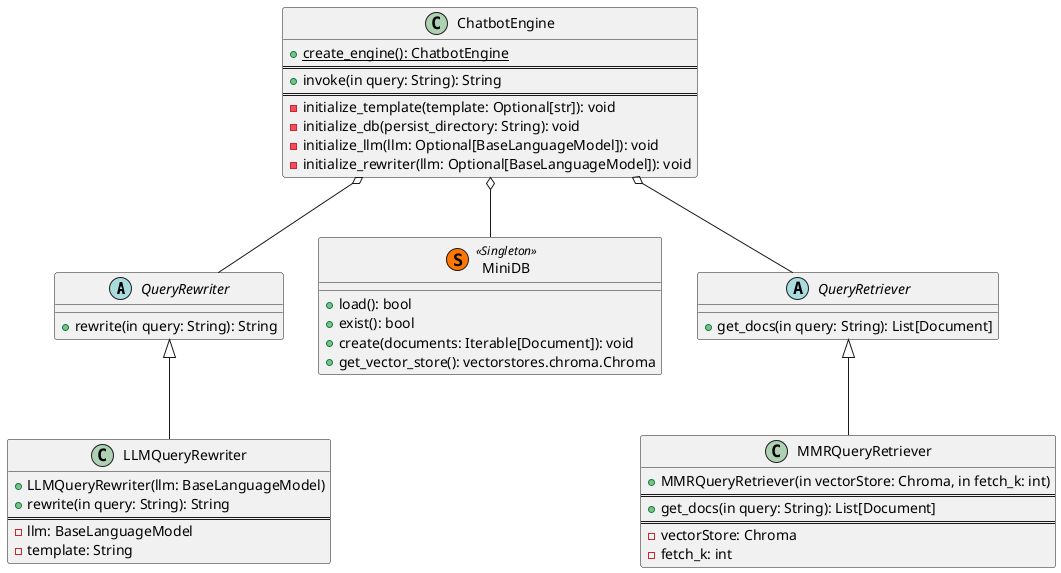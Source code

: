 @startuml


abstract class QueryRewriter {
    + rewrite(in query: String): String
}

class LLMQueryRewriter {
    + LLMQueryRewriter(llm: BaseLanguageModel)
    + rewrite(in query: String): String
    ===
    - llm: BaseLanguageModel
    - template: String
}


class ChatbotEngine {
    + {static} create_engine(): ChatbotEngine
    ===
    + invoke(in query: String): String
    ===
    - initialize_template(template: Optional[str]): void
    - initialize_db(persist_directory: String): void
    - initialize_llm(llm: Optional[BaseLanguageModel]): void
    - initialize_rewriter(llm: Optional[BaseLanguageModel]): void
}


class MiniDB  << (S,#FF7700) Singleton >> {
    + load(): bool
    + exist(): bool
    + create(documents: Iterable[Document]): void
    + get_vector_store(): vectorstores.chroma.Chroma
}



QueryRewriter <|-- LLMQueryRewriter
QueryRetriever <|-- MMRQueryRetriever

ChatbotEngine o-- QueryRewriter
ChatbotEngine o-- MiniDB
ChatbotEngine o-- QueryRetriever




abstract class QueryRetriever {
    + get_docs(in query: String): List[Document]
}
class MMRQueryRetriever {
    + MMRQueryRetriever(in vectorStore: Chroma, in fetch_k: int)
    ===
    + get_docs(in query: String): List[Document]
    ===
    - vectorStore: Chroma
    - fetch_k: int
}
@enduml